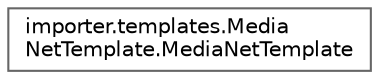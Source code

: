 digraph "Graphical Class Hierarchy"
{
 // LATEX_PDF_SIZE
  bgcolor="transparent";
  edge [fontname=Helvetica,fontsize=10,labelfontname=Helvetica,labelfontsize=10];
  node [fontname=Helvetica,fontsize=10,shape=box,height=0.2,width=0.4];
  rankdir="LR";
  Node0 [id="Node000000",label="importer.templates.Media\lNetTemplate.MediaNetTemplate",height=0.2,width=0.4,color="grey40", fillcolor="white", style="filled",URL="$classimporter_1_1templates_1_1_media_net_template_1_1_media_net_template.html",tooltip=" "];
}
